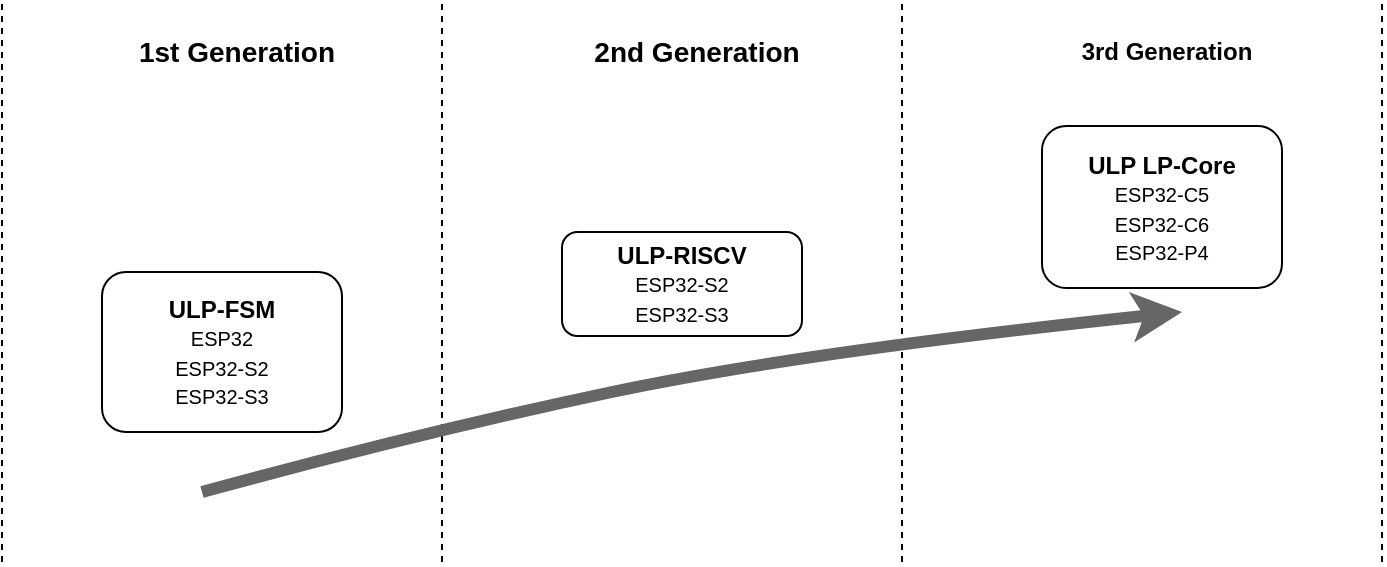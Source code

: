 <mxfile version="26.1.3">
  <diagram name="Page-1" id="AHp5_OjvrZ0QwplNrXce">
    <mxGraphModel dx="938" dy="548" grid="1" gridSize="10" guides="1" tooltips="1" connect="1" arrows="1" fold="1" page="1" pageScale="1" pageWidth="850" pageHeight="1100" math="0" shadow="0">
      <root>
        <mxCell id="0" />
        <mxCell id="1" parent="0" />
        <mxCell id="3eP9uePkC1Q64xediRY4-1" value="&lt;b&gt;ULP-FSM&lt;/b&gt;&lt;br&gt;&lt;font size=&quot;1&quot;&gt;ESP32&lt;br&gt;ESP32-S2&lt;br&gt;ESP32-S3&lt;/font&gt;" style="rounded=1;whiteSpace=wrap;html=1;" vertex="1" parent="1">
          <mxGeometry x="160" y="265" width="120" height="80" as="geometry" />
        </mxCell>
        <mxCell id="3eP9uePkC1Q64xediRY4-2" value="" style="endArrow=none;dashed=1;html=1;rounded=0;" edge="1" parent="1">
          <mxGeometry width="50" height="50" relative="1" as="geometry">
            <mxPoint x="330" y="410" as="sourcePoint" />
            <mxPoint x="330" y="130" as="targetPoint" />
          </mxGeometry>
        </mxCell>
        <mxCell id="3eP9uePkC1Q64xediRY4-3" value="&lt;b&gt;ULP-RISCV&lt;/b&gt;&lt;br&gt;&lt;font size=&quot;1&quot;&gt;ESP32-S2&lt;br&gt;ESP32-S3&lt;/font&gt;" style="rounded=1;whiteSpace=wrap;html=1;" vertex="1" parent="1">
          <mxGeometry x="390" y="245" width="120" height="52" as="geometry" />
        </mxCell>
        <mxCell id="3eP9uePkC1Q64xediRY4-4" value="" style="endArrow=none;dashed=1;html=1;rounded=0;" edge="1" parent="1">
          <mxGeometry width="50" height="50" relative="1" as="geometry">
            <mxPoint x="560" y="410" as="sourcePoint" />
            <mxPoint x="560" y="130" as="targetPoint" />
          </mxGeometry>
        </mxCell>
        <mxCell id="3eP9uePkC1Q64xediRY4-5" value="&lt;div&gt;&lt;b&gt;ULP LP-Core&lt;/b&gt;&lt;/div&gt;&lt;div&gt;&lt;font size=&quot;1&quot;&gt;ESP32-C5&lt;br&gt;ESP32-C6&lt;/font&gt;&lt;/div&gt;&lt;div&gt;&lt;font size=&quot;1&quot;&gt;ESP32-P4&lt;/font&gt;&lt;/div&gt;" style="rounded=1;whiteSpace=wrap;html=1;" vertex="1" parent="1">
          <mxGeometry x="630" y="192" width="120" height="81" as="geometry" />
        </mxCell>
        <mxCell id="3eP9uePkC1Q64xediRY4-6" value="" style="endArrow=none;dashed=1;html=1;rounded=0;" edge="1" parent="1">
          <mxGeometry width="50" height="50" relative="1" as="geometry">
            <mxPoint x="800" y="410" as="sourcePoint" />
            <mxPoint x="800" y="130" as="targetPoint" />
          </mxGeometry>
        </mxCell>
        <mxCell id="3eP9uePkC1Q64xediRY4-7" value="" style="endArrow=none;dashed=1;html=1;rounded=0;" edge="1" parent="1">
          <mxGeometry width="50" height="50" relative="1" as="geometry">
            <mxPoint x="110" y="410" as="sourcePoint" />
            <mxPoint x="110" y="130" as="targetPoint" />
          </mxGeometry>
        </mxCell>
        <mxCell id="3eP9uePkC1Q64xediRY4-8" value="&lt;font style=&quot;font-size: 14px;&quot;&gt;&lt;b&gt;1st Generation&lt;/b&gt;&lt;/font&gt;" style="text;html=1;align=center;verticalAlign=middle;whiteSpace=wrap;rounded=0;" vertex="1" parent="1">
          <mxGeometry x="175" y="140" width="105" height="30" as="geometry" />
        </mxCell>
        <mxCell id="3eP9uePkC1Q64xediRY4-9" value="&lt;font style=&quot;font-size: 14px;&quot;&gt;&lt;b&gt;2nd Generation&lt;/b&gt;&lt;/font&gt;" style="text;html=1;align=center;verticalAlign=middle;whiteSpace=wrap;rounded=0;" vertex="1" parent="1">
          <mxGeometry x="405" y="140" width="105" height="30" as="geometry" />
        </mxCell>
        <mxCell id="3eP9uePkC1Q64xediRY4-10" value="&lt;b&gt;3rd Generation&lt;/b&gt;" style="text;html=1;align=center;verticalAlign=middle;whiteSpace=wrap;rounded=0;fontSize=12;" vertex="1" parent="1">
          <mxGeometry x="645" y="140" width="95" height="30" as="geometry" />
        </mxCell>
        <mxCell id="3eP9uePkC1Q64xediRY4-12" value="" style="curved=1;endArrow=classic;html=1;rounded=0;flowAnimation=0;shadow=0;strokeWidth=6;fillColor=#f5f5f5;strokeColor=#666666;" edge="1" parent="1">
          <mxGeometry width="50" height="50" relative="1" as="geometry">
            <mxPoint x="210" y="375" as="sourcePoint" />
            <mxPoint x="700" y="285" as="targetPoint" />
            <Array as="points">
              <mxPoint x="320" y="345" />
              <mxPoint x="510" y="305" />
            </Array>
          </mxGeometry>
        </mxCell>
      </root>
    </mxGraphModel>
  </diagram>
</mxfile>
